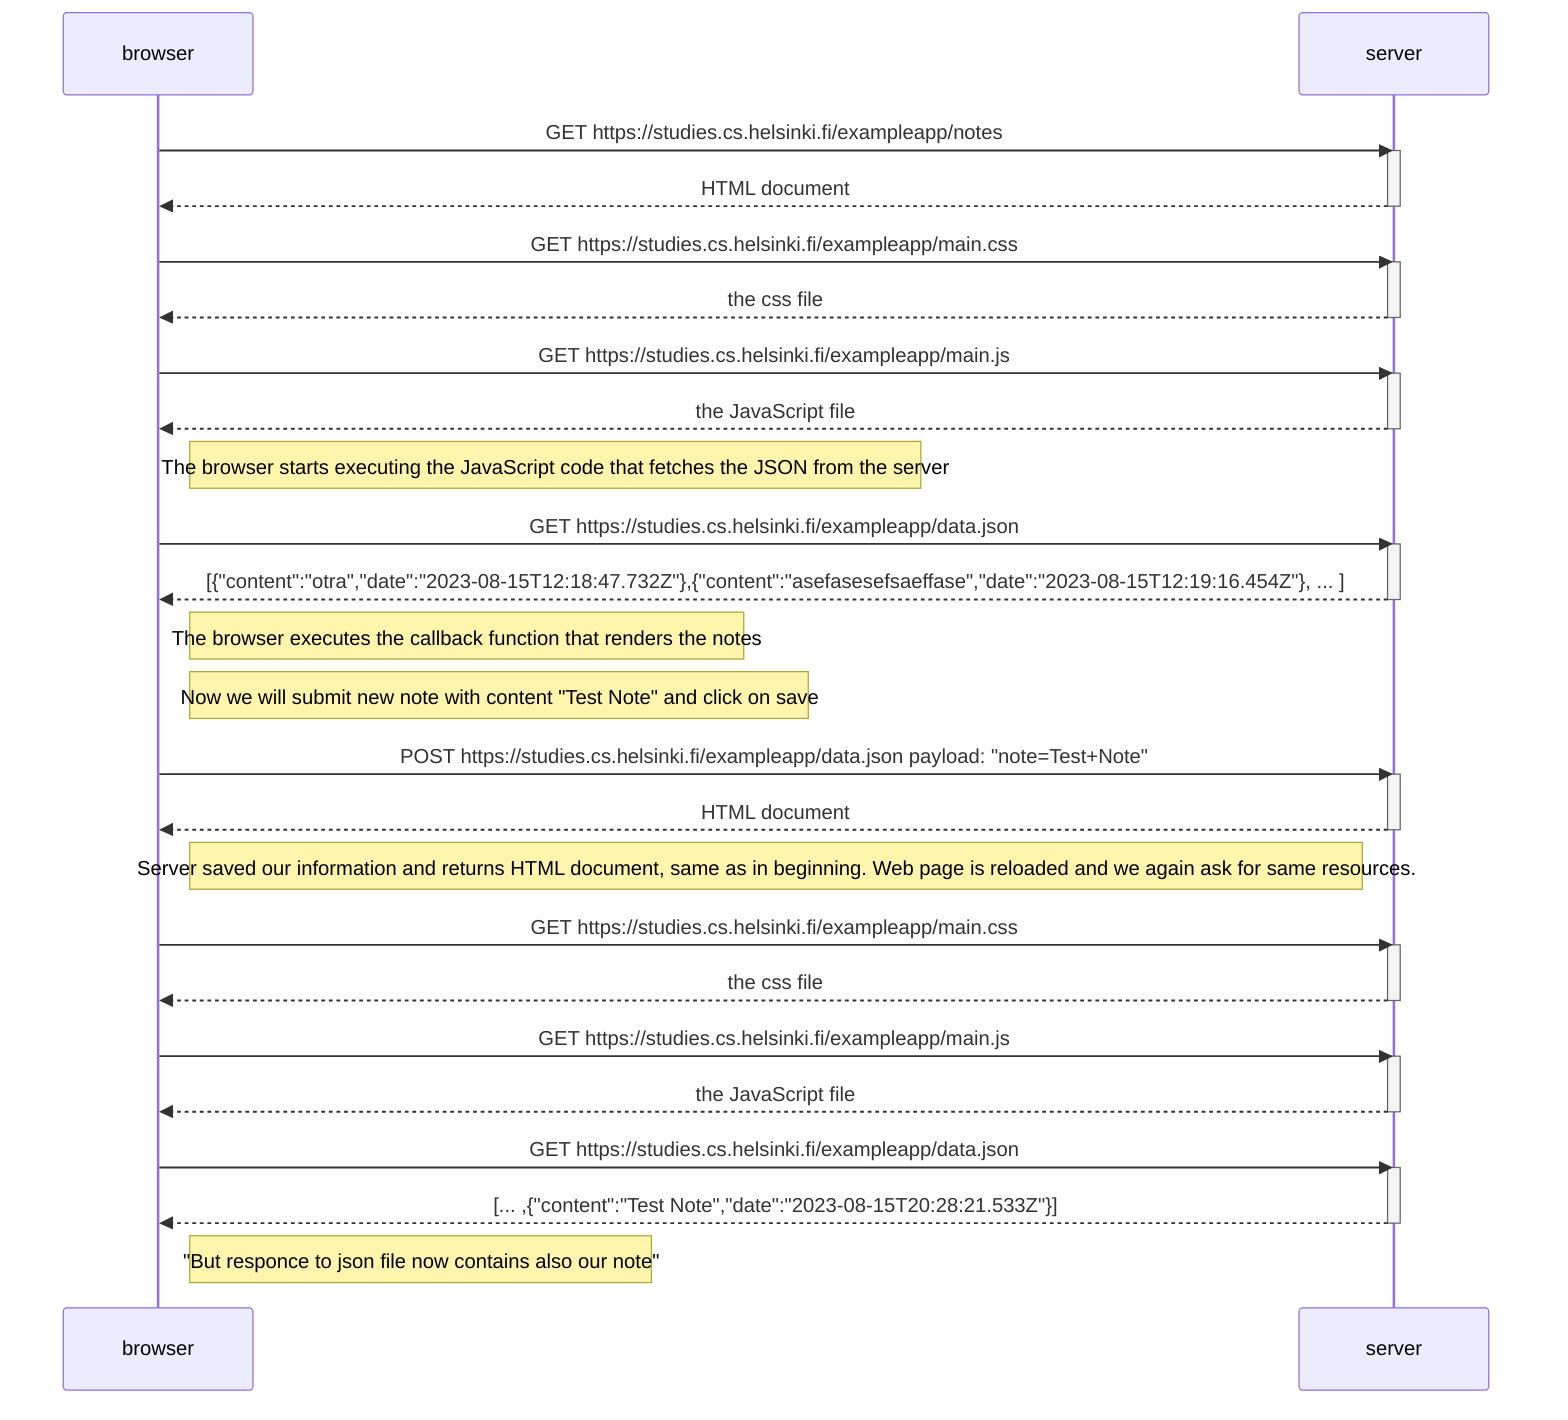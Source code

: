 sequenceDiagram
    participant browser
    participant server

    browser->>server: GET https://studies.cs.helsinki.fi/exampleapp/notes
    activate server
    server-->>browser: HTML document
    deactivate server

    browser->>server: GET https://studies.cs.helsinki.fi/exampleapp/main.css
    activate server
    server-->>browser: the css file
    deactivate server

    browser->>server: GET https://studies.cs.helsinki.fi/exampleapp/main.js
    activate server
    server-->>browser: the JavaScript file
    deactivate server

    Note right of browser: The browser starts executing the JavaScript code that fetches the JSON from the server

    browser->>server: GET https://studies.cs.helsinki.fi/exampleapp/data.json
    activate server
    server-->>browser: [{"content":"otra","date":"2023-08-15T12:18:47.732Z"},{"content":"asefasesefsaeffase","date":"2023-08-15T12:19:16.454Z"}, ... ]
    deactivate server

    Note right of browser: The browser executes the callback function that renders the notes

	Note right of browser: Now we will submit new note with content "Test Note" and click on save

    browser->>server: POST https://studies.cs.helsinki.fi/exampleapp/data.json payload: "note=Test+Note"
    activate server
    server-->>browser: HTML document
    deactivate server

	Note  right of browser: Server saved our information and returns HTML document, same as in beginning. Web page is reloaded and we again ask for same resources.

   browser->>server: GET https://studies.cs.helsinki.fi/exampleapp/main.css
    activate server
    server-->>browser: the css file
    deactivate server

    browser->>server: GET https://studies.cs.helsinki.fi/exampleapp/main.js
    activate server
    server-->>browser: the JavaScript file
    deactivate server

    browser->>server: GET https://studies.cs.helsinki.fi/exampleapp/data.json
    activate server
    server-->>browser: [... ,{"content":"Test Note","date":"2023-08-15T20:28:21.533Z"}]
    deactivate server
    Note  right of browser: "But responce to json file now contains also our note"
